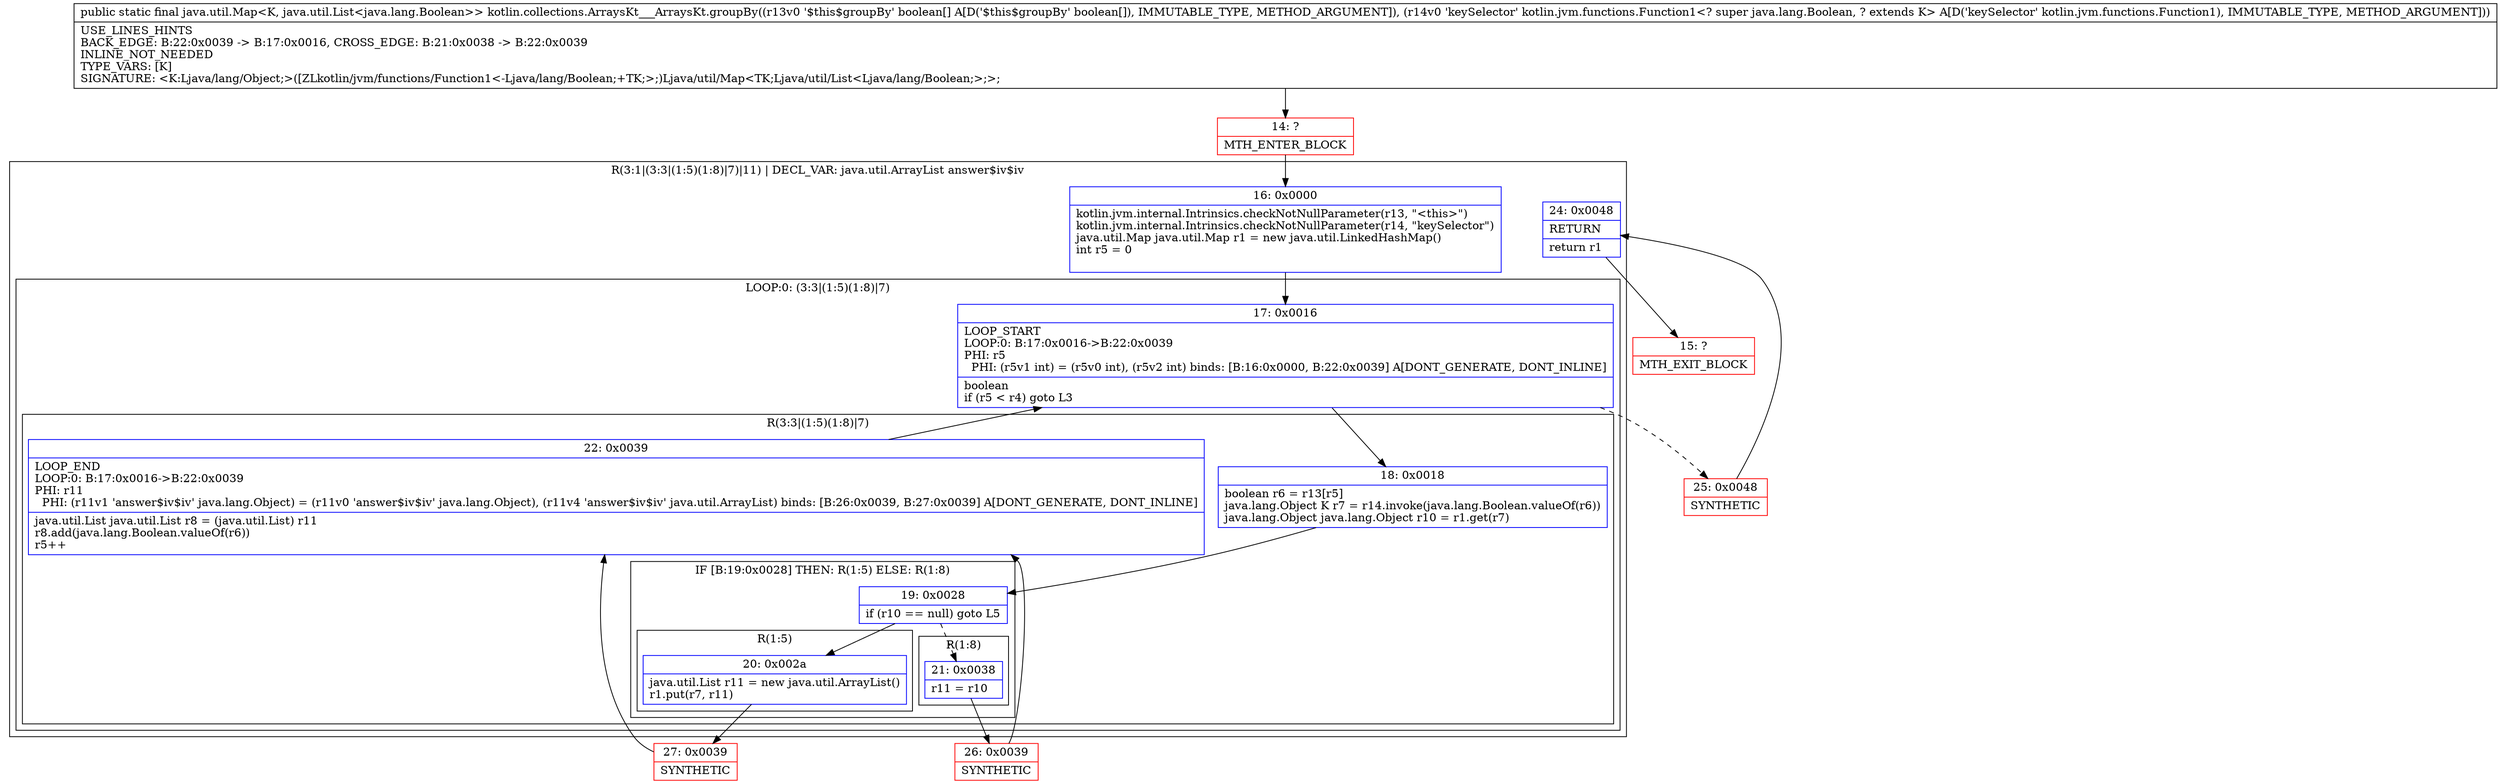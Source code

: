 digraph "CFG forkotlin.collections.ArraysKt___ArraysKt.groupBy([ZLkotlin\/jvm\/functions\/Function1;)Ljava\/util\/Map;" {
subgraph cluster_Region_256690893 {
label = "R(3:1|(3:3|(1:5)(1:8)|7)|11) | DECL_VAR: java.util.ArrayList answer$iv$iv\l";
node [shape=record,color=blue];
Node_16 [shape=record,label="{16\:\ 0x0000|kotlin.jvm.internal.Intrinsics.checkNotNullParameter(r13, \"\<this\>\")\lkotlin.jvm.internal.Intrinsics.checkNotNullParameter(r14, \"keySelector\")\ljava.util.Map java.util.Map r1 = new java.util.LinkedHashMap()\lint r5 = 0\l\l}"];
subgraph cluster_LoopRegion_1717784445 {
label = "LOOP:0: (3:3|(1:5)(1:8)|7)";
node [shape=record,color=blue];
Node_17 [shape=record,label="{17\:\ 0x0016|LOOP_START\lLOOP:0: B:17:0x0016\-\>B:22:0x0039\lPHI: r5 \l  PHI: (r5v1 int) = (r5v0 int), (r5v2 int) binds: [B:16:0x0000, B:22:0x0039] A[DONT_GENERATE, DONT_INLINE]\l|boolean \lif (r5 \< r4) goto L3\l}"];
subgraph cluster_Region_1148308204 {
label = "R(3:3|(1:5)(1:8)|7)";
node [shape=record,color=blue];
Node_18 [shape=record,label="{18\:\ 0x0018|boolean r6 = r13[r5]\ljava.lang.Object K r7 = r14.invoke(java.lang.Boolean.valueOf(r6))\ljava.lang.Object java.lang.Object r10 = r1.get(r7)\l}"];
subgraph cluster_IfRegion_107069229 {
label = "IF [B:19:0x0028] THEN: R(1:5) ELSE: R(1:8)";
node [shape=record,color=blue];
Node_19 [shape=record,label="{19\:\ 0x0028|if (r10 == null) goto L5\l}"];
subgraph cluster_Region_1006104513 {
label = "R(1:5)";
node [shape=record,color=blue];
Node_20 [shape=record,label="{20\:\ 0x002a|java.util.List r11 = new java.util.ArrayList()\lr1.put(r7, r11)\l}"];
}
subgraph cluster_Region_1871845262 {
label = "R(1:8)";
node [shape=record,color=blue];
Node_21 [shape=record,label="{21\:\ 0x0038|r11 = r10\l}"];
}
}
Node_22 [shape=record,label="{22\:\ 0x0039|LOOP_END\lLOOP:0: B:17:0x0016\-\>B:22:0x0039\lPHI: r11 \l  PHI: (r11v1 'answer$iv$iv' java.lang.Object) = (r11v0 'answer$iv$iv' java.lang.Object), (r11v4 'answer$iv$iv' java.util.ArrayList) binds: [B:26:0x0039, B:27:0x0039] A[DONT_GENERATE, DONT_INLINE]\l|java.util.List java.util.List r8 = (java.util.List) r11\lr8.add(java.lang.Boolean.valueOf(r6))\lr5++\l}"];
}
}
Node_24 [shape=record,label="{24\:\ 0x0048|RETURN\l|return r1\l}"];
}
Node_14 [shape=record,color=red,label="{14\:\ ?|MTH_ENTER_BLOCK\l}"];
Node_27 [shape=record,color=red,label="{27\:\ 0x0039|SYNTHETIC\l}"];
Node_26 [shape=record,color=red,label="{26\:\ 0x0039|SYNTHETIC\l}"];
Node_25 [shape=record,color=red,label="{25\:\ 0x0048|SYNTHETIC\l}"];
Node_15 [shape=record,color=red,label="{15\:\ ?|MTH_EXIT_BLOCK\l}"];
MethodNode[shape=record,label="{public static final java.util.Map\<K, java.util.List\<java.lang.Boolean\>\> kotlin.collections.ArraysKt___ArraysKt.groupBy((r13v0 '$this$groupBy' boolean[] A[D('$this$groupBy' boolean[]), IMMUTABLE_TYPE, METHOD_ARGUMENT]), (r14v0 'keySelector' kotlin.jvm.functions.Function1\<? super java.lang.Boolean, ? extends K\> A[D('keySelector' kotlin.jvm.functions.Function1), IMMUTABLE_TYPE, METHOD_ARGUMENT]))  | USE_LINES_HINTS\lBACK_EDGE: B:22:0x0039 \-\> B:17:0x0016, CROSS_EDGE: B:21:0x0038 \-\> B:22:0x0039\lINLINE_NOT_NEEDED\lTYPE_VARS: [K]\lSIGNATURE: \<K:Ljava\/lang\/Object;\>([ZLkotlin\/jvm\/functions\/Function1\<\-Ljava\/lang\/Boolean;+TK;\>;)Ljava\/util\/Map\<TK;Ljava\/util\/List\<Ljava\/lang\/Boolean;\>;\>;\l}"];
MethodNode -> Node_14;Node_16 -> Node_17;
Node_17 -> Node_18;
Node_17 -> Node_25[style=dashed];
Node_18 -> Node_19;
Node_19 -> Node_20;
Node_19 -> Node_21[style=dashed];
Node_20 -> Node_27;
Node_21 -> Node_26;
Node_22 -> Node_17;
Node_24 -> Node_15;
Node_14 -> Node_16;
Node_27 -> Node_22;
Node_26 -> Node_22;
Node_25 -> Node_24;
}

